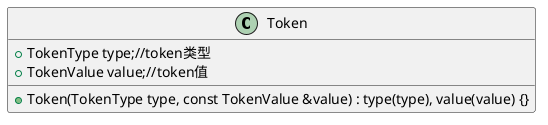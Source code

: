 @startuml

class Token {
    +TokenType type;//token类型
    +TokenValue value;//token值
    +Token(TokenType type, const TokenValue &value) : type(type), value(value) {}
}

@enduml